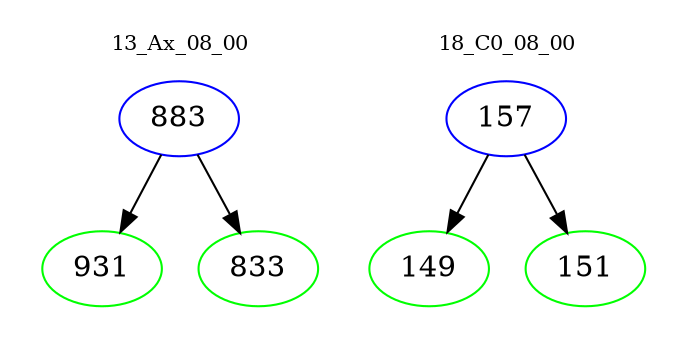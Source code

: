digraph{
subgraph cluster_0 {
color = white
label = "13_Ax_08_00";
fontsize=10;
T0_883 [label="883", color="blue"]
T0_883 -> T0_931 [color="black"]
T0_931 [label="931", color="green"]
T0_883 -> T0_833 [color="black"]
T0_833 [label="833", color="green"]
}
subgraph cluster_1 {
color = white
label = "18_C0_08_00";
fontsize=10;
T1_157 [label="157", color="blue"]
T1_157 -> T1_149 [color="black"]
T1_149 [label="149", color="green"]
T1_157 -> T1_151 [color="black"]
T1_151 [label="151", color="green"]
}
}
